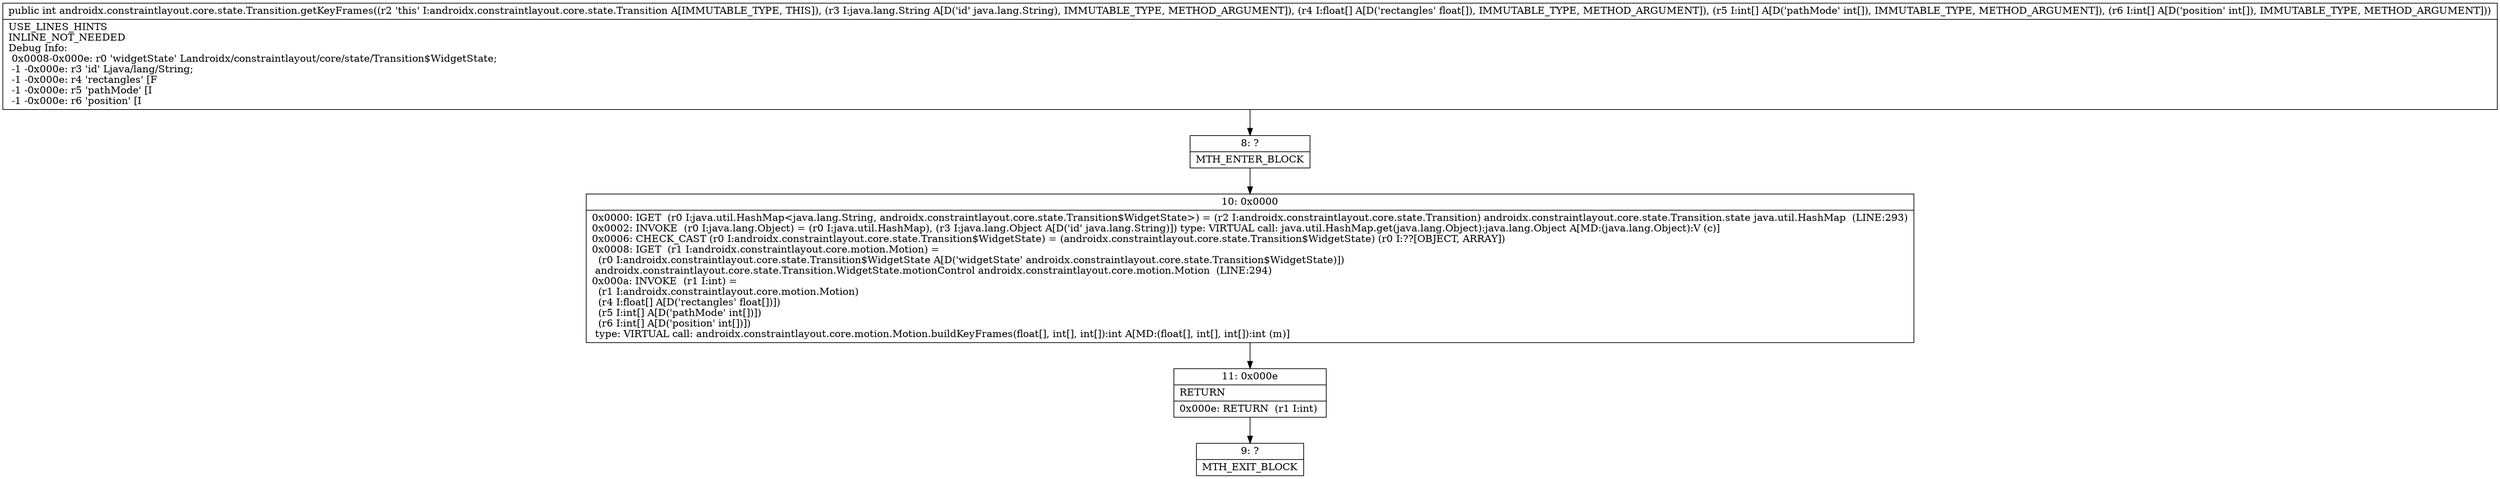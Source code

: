 digraph "CFG forandroidx.constraintlayout.core.state.Transition.getKeyFrames(Ljava\/lang\/String;[F[I[I)I" {
Node_8 [shape=record,label="{8\:\ ?|MTH_ENTER_BLOCK\l}"];
Node_10 [shape=record,label="{10\:\ 0x0000|0x0000: IGET  (r0 I:java.util.HashMap\<java.lang.String, androidx.constraintlayout.core.state.Transition$WidgetState\>) = (r2 I:androidx.constraintlayout.core.state.Transition) androidx.constraintlayout.core.state.Transition.state java.util.HashMap  (LINE:293)\l0x0002: INVOKE  (r0 I:java.lang.Object) = (r0 I:java.util.HashMap), (r3 I:java.lang.Object A[D('id' java.lang.String)]) type: VIRTUAL call: java.util.HashMap.get(java.lang.Object):java.lang.Object A[MD:(java.lang.Object):V (c)]\l0x0006: CHECK_CAST (r0 I:androidx.constraintlayout.core.state.Transition$WidgetState) = (androidx.constraintlayout.core.state.Transition$WidgetState) (r0 I:??[OBJECT, ARRAY]) \l0x0008: IGET  (r1 I:androidx.constraintlayout.core.motion.Motion) = \l  (r0 I:androidx.constraintlayout.core.state.Transition$WidgetState A[D('widgetState' androidx.constraintlayout.core.state.Transition$WidgetState)])\l androidx.constraintlayout.core.state.Transition.WidgetState.motionControl androidx.constraintlayout.core.motion.Motion  (LINE:294)\l0x000a: INVOKE  (r1 I:int) = \l  (r1 I:androidx.constraintlayout.core.motion.Motion)\l  (r4 I:float[] A[D('rectangles' float[])])\l  (r5 I:int[] A[D('pathMode' int[])])\l  (r6 I:int[] A[D('position' int[])])\l type: VIRTUAL call: androidx.constraintlayout.core.motion.Motion.buildKeyFrames(float[], int[], int[]):int A[MD:(float[], int[], int[]):int (m)]\l}"];
Node_11 [shape=record,label="{11\:\ 0x000e|RETURN\l|0x000e: RETURN  (r1 I:int) \l}"];
Node_9 [shape=record,label="{9\:\ ?|MTH_EXIT_BLOCK\l}"];
MethodNode[shape=record,label="{public int androidx.constraintlayout.core.state.Transition.getKeyFrames((r2 'this' I:androidx.constraintlayout.core.state.Transition A[IMMUTABLE_TYPE, THIS]), (r3 I:java.lang.String A[D('id' java.lang.String), IMMUTABLE_TYPE, METHOD_ARGUMENT]), (r4 I:float[] A[D('rectangles' float[]), IMMUTABLE_TYPE, METHOD_ARGUMENT]), (r5 I:int[] A[D('pathMode' int[]), IMMUTABLE_TYPE, METHOD_ARGUMENT]), (r6 I:int[] A[D('position' int[]), IMMUTABLE_TYPE, METHOD_ARGUMENT]))  | USE_LINES_HINTS\lINLINE_NOT_NEEDED\lDebug Info:\l  0x0008\-0x000e: r0 'widgetState' Landroidx\/constraintlayout\/core\/state\/Transition$WidgetState;\l  \-1 \-0x000e: r3 'id' Ljava\/lang\/String;\l  \-1 \-0x000e: r4 'rectangles' [F\l  \-1 \-0x000e: r5 'pathMode' [I\l  \-1 \-0x000e: r6 'position' [I\l}"];
MethodNode -> Node_8;Node_8 -> Node_10;
Node_10 -> Node_11;
Node_11 -> Node_9;
}

